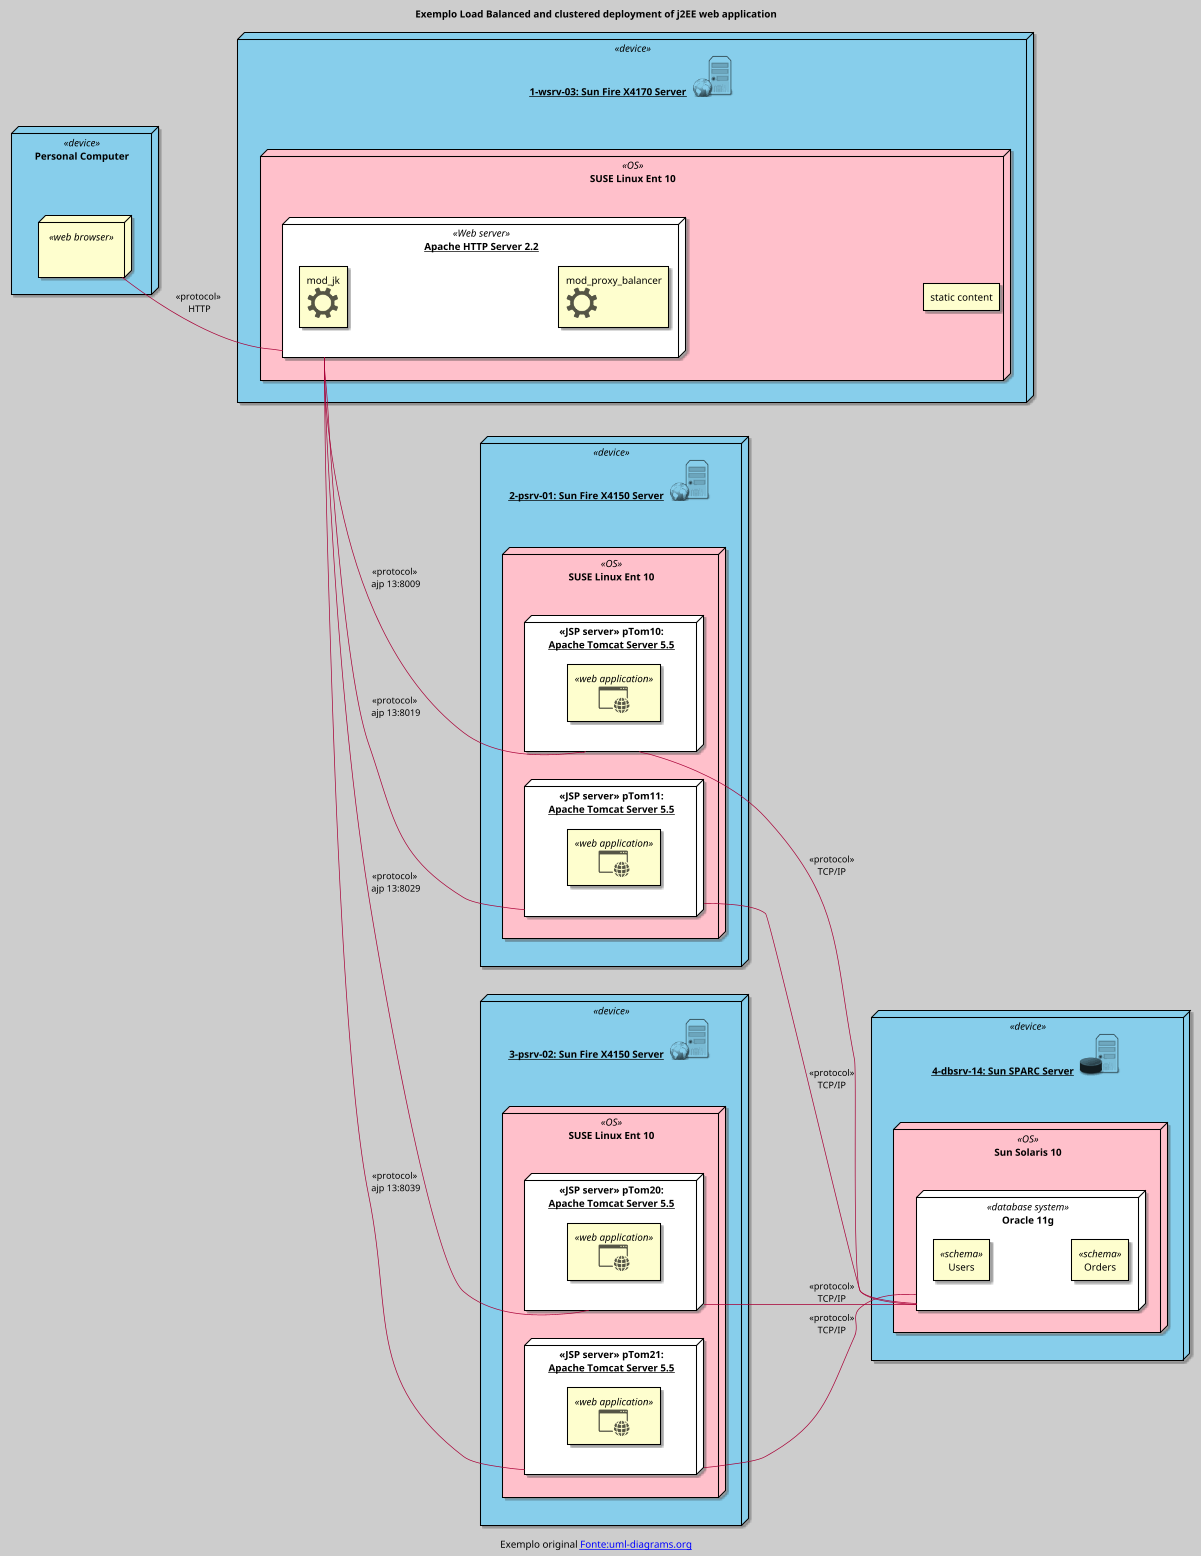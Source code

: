 @startuml


title Exemplo Load Balanced and clustered deployment of j2EE web application

skin rose
scale 0.7

skinparam backgroundcolor #cdcdcd
left to right direction

caption Exemplo original [[https://www.uml-diagrams.org/web-application-clusters-uml-deployment-diagram-example.html?context=depl-examples{uml-diagrams} Fonte:uml-diagrams.org]]

!include <office/Concepts/settings.puml>
!include <office/Concepts/application_web.puml>

''=========================  ICONS  ==================================

sprite $osa_server_web [64x62/16z] {
vTA7chKs38HXQsOasUpzts-4OV-GFR37wUrxwF3Ispyxt6JhFCPTNEK-QA_5wWcqgTsL0okS8rhxxIV0oFQGBPp0UhTlTWvxuxFuSzRZZH_UlilpZUzgzjoQ
1-_3efVVnsNFkzQz_kNUTTUof-x3cWVieKLFtST5_pkV7nBl-lzulstPF_PxFVvIpz_u_qrAWFuR_pzuHB3yR_r-qJ-wBtjuHaG6xTFdzZ5YqIk4WY0ZtGuV
Oqk7VkbrvvcodJUIagU6Dq0HJl3z_oSte3nO2OROTWyI5IjSigzUCWB53c8qyrp_V-YDQ3O3IEqhuSi-sXvmUckjF5ABtZ4vJr-yCZ3NlCNai1dCH5ZvrnlW
hISll1X1TncWF1716Z27Ln_pPkqCrexrCfqhtfiauC8h2E6x9o_3lJST_qTfV7fpCePsRpy6tNbBCuhyt7DaykZT3w-9fzUBRocd0Cva1pUeZw6ltkwzimWr
C-mh1SlpqqkxzullzhEFu77BUn79dSVMfzU3Xvr-9ySo9e-K5HjRJ-o-qPlKdAry3J-y7HxfYJQREdk0z6qC_-BZwedJj_9XnvaYY_SavVFsbpowzu1POqu-
ilWOGstFzi5gE1UFhhv5H1V0ijKONHvR7o8Uouitz4W7OanTXVV-yR5juxd4nMkawEEiNFQjHxYUuy4FNpQL9oxUnvRk8fupQnSlxwDdzb7rqZrA4_ROvDSJ
A0uygga1QyiPI7b4zip25xsQ6S0phEEV
}

sprite $osa_server_database [64x64/16z] {
vTE73kiW38LXx6E3dV7-htkXL0rLdOIxrozhLbyMRlgpuo2QvzcZCClLGP_bsGl88YcgECzmU4xfso_0Nj99D741CgEB7vrkV36wl7g-yQxfAYqttYJHUNEU
4SUJNZGEqnvHyrx-SgyIDUqXSJpdcUcaIG-9mwJ_plTd4KJzFrx3flrft-lvbtfyw_ur2cReD-uVQyuPrN_h-PLbDVqUlwsUfpqn82s0kNbaNugol7i9F45o
EJ8hLaGWEIiOT_j7MjwoPqK5N4EDX-ZTIuZDtQt8_Vv8O2lkcTnvEiU-B5vmus6nhRZcDk53t3CVF4A_nhXpMwKvrE4-7txVVD3Ba9jl-xtVztMnsiYzNNFP
zdqJGlSuzxLjNNpyYijQyVxqpv7O3ssz_QXvUU27by27nPw-qOiqhuCtclIQOiyqvVVgDOaaHQg-pilt2yYDpuVFemS_FF5soTTCLvw8onNVCeWejKbzUeD7
sSwvgGZuit8yFw2-dl1rRRiSLVZfYI6IYo_lQ_VOvr9oLfKeTDul057DfPZxwy_JQAuKu31gVBn2kyGhRNLCSOsFLs00SWIWtsGw8k8ZglHNz0K
}


''=============================CODIGO======================================

node "Personal Computer\n\n" <<device>> as personalComputer #skyblue{
  node "\n" <<web browser>> as webBrowser{
  }
}

node "__1-wsrv-03: Sun Fire X4170 Server__  <$osa_server_web>\n\n" as wsrv03 <<device>> #skyblue{
  node "SUSE Linux Ent 10\n" <<OS>> as suse1 #pink{
    rectangle "static content" as st
    
    node "__Apache HTTP Server 2.2__" <<Web server>> as apacheServerA #white{
      rectangle "mod_jk\n<$settings>" as mod
      rectangle "mod_proxy_balancer\n<$settings>" as modProxy
      
      /'======== RELACOES  ========='/

      mod -[hidden]- modProxy
      modProxy -[hidden]- st
      
    }
  }
}

together{
  node "__2-psrv-01: Sun Fire X4150 Server__  <$osa_server_web>\n\n" <<device>> as psrv01 #skyblue{
    node "SUSE Linux Ent 10\n" <<OS>> as suse2 #pink{
      
      node "<<JSP server>> pTom10:\n__Apache Tomcat Server 5.5__" as apacheServerB #white{
          rectangle "<$application_web>" as webB <<web application>>
      }
      node "<<JSP server>> pTom11:\n__Apache Tomcat Server 5.5__" as apacheServerC #white{
          rectangle "<$application_web>" as webC <<web application>>
      }
      
      /'======== RELACOES  ========='/

      apacheServerB -r[hidden]- apacheServerC
    }
  }
  
  node "__3-psrv-02: Sun Fire X4150 Server__  <$osa_server_web>\n\n" <<device>> as psrv02 #skyblue{
    node "SUSE Linux Ent 10\n" <<OS>> as suse3 #pink{
      
      node "<<JSP server>> pTom20:\n__Apache Tomcat Server 5.5__" as apacheServerD #white{
          rectangle "<$application_web>" as webD <<web application>>
      }
      node "<<JSP server>> pTom21:\n__Apache Tomcat Server 5.5__" as apacheServerE #white{
          rectangle "<$application_web>" as webE <<web application>>
      }
      
      /'======== RELACOES  ========='/

      apacheServerD -r[hidden]- apacheServerE
    }
  }
}
node "__4-dbsrv-14: Sun SPARC Server__  <$osa_server_database>\n\n" as dbsrv14 <<device>> #skyblue{
  node "Sun Solaris 10\n" <<OS>> as solaris #pink{
    
    node "Oracle 11g" <<database system>> as databaseOracle #white{
      rectangle "Users" <<schema>> as users
      rectangle "Orders" <<schema>> as orders
      
      /'======== RELACOES  ========='/
      
      users -[hidden]- orders
    }
  }
}

''=========================  RELACOES  ==================================

personalComputer -r[hidden]- wsrv03
webBrowser -- apacheServerA : <<protocol>>\n HTTP

psrv01 -r[hidden]-- psrv02

apacheServerA -- apacheServerB : "<<protocol>>\n ajp 13:8009\n"
apacheServerA - apacheServerC : "<<protocol>>\n ajp 13:8019\n\n"
apacheServerA - apacheServerD : "<<protocol>>\n ajp 13:8029"
apacheServerA - apacheServerE : "<<protocol>>\n ajp 13:8039"

psrv02 -r[hidden]- dbsrv14 

apacheServerB -- databaseOracle : "<<protocol>>\nTCP/IP"  
apacheServerC -- databaseOracle : "<<protocol>>\nTCP/IP"
apacheServerD -- databaseOracle : "<<protocol>>\nTCP/IP"
apacheServerE -- databaseOracle : "<<protocol>>\nTCP/IP"

@enduml